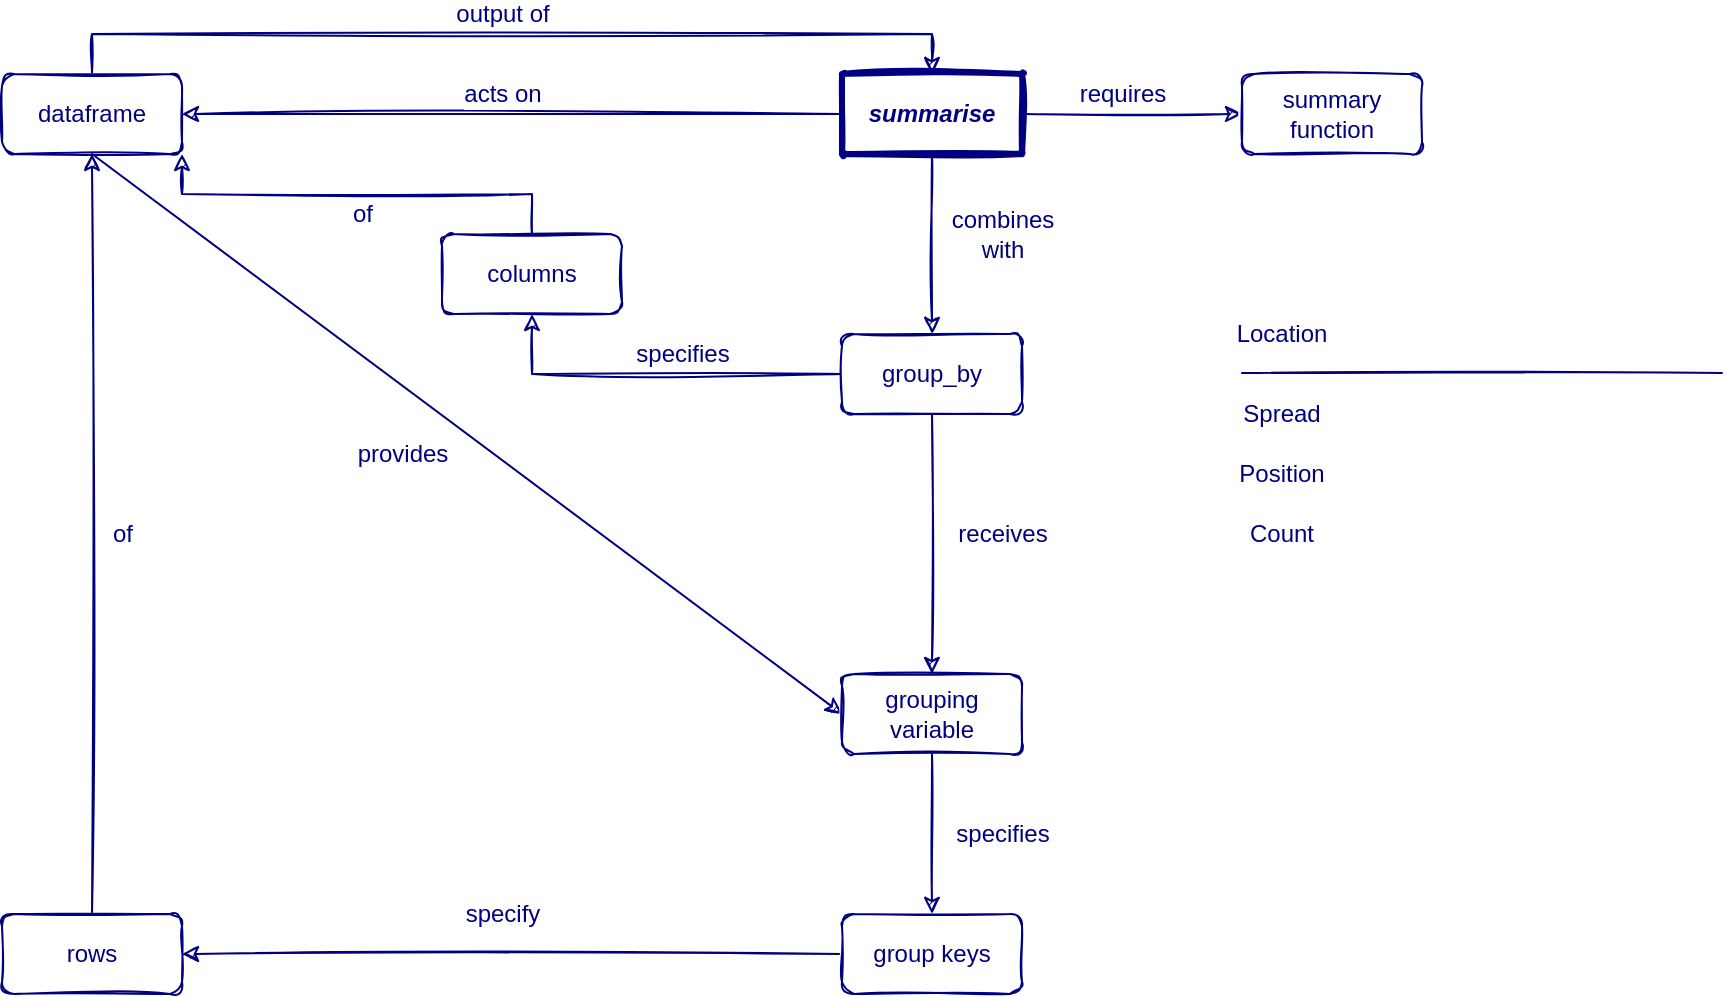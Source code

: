 <mxfile version="13.6.6" type="github">
  <diagram id="FgS1PKGfFNiu4O3C8QIE" name="Page-1">
    <mxGraphModel dx="1422" dy="768" grid="1" gridSize="10" guides="1" tooltips="1" connect="1" arrows="1" fold="1" page="1" pageScale="1" pageWidth="1169" pageHeight="827" math="0" shadow="0">
      <root>
        <mxCell id="0" />
        <mxCell id="1" parent="0" />
        <mxCell id="D3_g7tFATAiRQ8DUnqoQ-7" value="&lt;div&gt;combines&lt;/div&gt;&lt;div&gt;with&lt;/div&gt;" style="edgeStyle=orthogonalEdgeStyle;rounded=0;sketch=1;orthogonalLoop=1;jettySize=auto;html=1;exitX=0.5;exitY=1;exitDx=0;exitDy=0;endArrow=classic;endFill=1;strokeColor=#000080;fontFamily=Helvetica;fontSize=12;fontColor=#000080;" edge="1" parent="1" source="0yjArLSf2atDx_hs_2Yu-1" target="D3_g7tFATAiRQ8DUnqoQ-8">
          <mxGeometry x="-0.111" y="35" relative="1" as="geometry">
            <mxPoint x="823" y="360" as="targetPoint" />
            <mxPoint as="offset" />
          </mxGeometry>
        </mxCell>
        <mxCell id="D3_g7tFATAiRQ8DUnqoQ-30" value="acts on" style="edgeStyle=none;rounded=0;sketch=1;orthogonalLoop=1;jettySize=auto;html=1;exitX=0;exitY=0.5;exitDx=0;exitDy=0;entryX=1;entryY=0.5;entryDx=0;entryDy=0;endArrow=classic;endFill=1;strokeColor=#000080;fontFamily=Helvetica;fontSize=12;fontColor=#000080;" edge="1" parent="1" source="0yjArLSf2atDx_hs_2Yu-1" target="0yjArLSf2atDx_hs_2Yu-3">
          <mxGeometry x="0.03" y="-10" relative="1" as="geometry">
            <mxPoint as="offset" />
          </mxGeometry>
        </mxCell>
        <mxCell id="D3_g7tFATAiRQ8DUnqoQ-49" value="requires" style="edgeStyle=orthogonalEdgeStyle;rounded=0;sketch=1;orthogonalLoop=1;jettySize=auto;html=1;exitX=1;exitY=0.5;exitDx=0;exitDy=0;endArrow=classic;endFill=1;strokeColor=#000080;fontFamily=Helvetica;fontSize=12;fontColor=#000080;" edge="1" parent="1" source="0yjArLSf2atDx_hs_2Yu-1" target="0yjArLSf2atDx_hs_2Yu-13">
          <mxGeometry x="-0.091" y="10" relative="1" as="geometry">
            <mxPoint as="offset" />
          </mxGeometry>
        </mxCell>
        <mxCell id="0yjArLSf2atDx_hs_2Yu-1" value="&lt;div style=&quot;font-size: 12px;&quot;&gt;summarise&lt;/div&gt;" style="rounded=1;whiteSpace=wrap;html=1;sketch=1;strokeColor=#000080;fontFamily=Helvetica;strokeWidth=3;fontColor=#000080;fontStyle=3;fontSize=12;arcSize=0;" parent="1" vertex="1">
          <mxGeometry x="540" y="80" width="90" height="40" as="geometry" />
        </mxCell>
        <mxCell id="0yjArLSf2atDx_hs_2Yu-6" style="edgeStyle=orthogonalEdgeStyle;rounded=0;sketch=1;orthogonalLoop=1;jettySize=auto;html=1;exitX=1;exitY=0.5;exitDx=0;exitDy=0;entryX=1;entryY=0.5;entryDx=0;entryDy=0;strokeColor=#000080;fontFamily=Helvetica;fontColor=#000080;fontSize=12;" parent="1" source="0yjArLSf2atDx_hs_2Yu-3" target="0yjArLSf2atDx_hs_2Yu-3" edge="1">
          <mxGeometry relative="1" as="geometry" />
        </mxCell>
        <mxCell id="D3_g7tFATAiRQ8DUnqoQ-35" value="provides" style="edgeStyle=none;rounded=0;sketch=1;orthogonalLoop=1;jettySize=auto;html=1;exitX=0.5;exitY=1;exitDx=0;exitDy=0;entryX=0;entryY=0.5;entryDx=0;entryDy=0;endArrow=classic;endFill=1;strokeColor=#000080;fontFamily=Helvetica;fontSize=12;fontColor=#000080;" edge="1" parent="1" source="0yjArLSf2atDx_hs_2Yu-3" target="D3_g7tFATAiRQ8DUnqoQ-12">
          <mxGeometry x="-0.086" y="-27" relative="1" as="geometry">
            <mxPoint as="offset" />
          </mxGeometry>
        </mxCell>
        <mxCell id="D3_g7tFATAiRQ8DUnqoQ-38" value="output of" style="edgeStyle=orthogonalEdgeStyle;rounded=0;sketch=1;orthogonalLoop=1;jettySize=auto;html=1;exitX=0.5;exitY=0;exitDx=0;exitDy=0;entryX=0.5;entryY=0;entryDx=0;entryDy=0;endArrow=classic;endFill=1;strokeColor=#000080;fontFamily=Helvetica;fontSize=12;fontColor=#000080;" edge="1" parent="1" source="0yjArLSf2atDx_hs_2Yu-3" target="0yjArLSf2atDx_hs_2Yu-1">
          <mxGeometry x="-0.022" y="10" relative="1" as="geometry">
            <mxPoint as="offset" />
          </mxGeometry>
        </mxCell>
        <mxCell id="0yjArLSf2atDx_hs_2Yu-3" value="&lt;div style=&quot;font-size: 12px;&quot;&gt;dataframe&lt;/div&gt;" style="rounded=1;whiteSpace=wrap;html=1;sketch=1;strokeColor=#000080;fontFamily=Helvetica;strokeWidth=1;fontColor=#000080;fontStyle=0;fontSize=12;" parent="1" vertex="1">
          <mxGeometry x="120" y="80" width="90" height="40" as="geometry" />
        </mxCell>
        <mxCell id="0yjArLSf2atDx_hs_2Yu-13" value="summary function" style="whiteSpace=wrap;html=1;rounded=1;fontColor=#000080;fontStyle=0;strokeColor=#000080;strokeWidth=1;sketch=1;fontSize=12;" parent="1" vertex="1">
          <mxGeometry x="740" y="80" width="90" height="40" as="geometry" />
        </mxCell>
        <mxCell id="D3_g7tFATAiRQ8DUnqoQ-13" value="&lt;div&gt;receives&lt;/div&gt;" style="rounded=0;sketch=1;orthogonalLoop=1;jettySize=auto;html=1;endArrow=classic;endFill=1;strokeColor=#000080;fontFamily=Helvetica;fontSize=12;fontColor=#000080;entryX=0.5;entryY=0;entryDx=0;entryDy=0;" edge="1" parent="1" source="D3_g7tFATAiRQ8DUnqoQ-8" target="D3_g7tFATAiRQ8DUnqoQ-12">
          <mxGeometry x="-0.077" y="35" relative="1" as="geometry">
            <mxPoint as="offset" />
          </mxGeometry>
        </mxCell>
        <mxCell id="D3_g7tFATAiRQ8DUnqoQ-51" value="specifies" style="edgeStyle=orthogonalEdgeStyle;rounded=0;sketch=1;orthogonalLoop=1;jettySize=auto;html=1;exitX=0;exitY=0.5;exitDx=0;exitDy=0;endArrow=classic;endFill=1;strokeColor=#000080;fontFamily=Helvetica;fontSize=12;fontColor=#000080;" edge="1" parent="1" source="D3_g7tFATAiRQ8DUnqoQ-8" target="D3_g7tFATAiRQ8DUnqoQ-50">
          <mxGeometry x="0.784" y="-75" relative="1" as="geometry">
            <mxPoint as="offset" />
          </mxGeometry>
        </mxCell>
        <mxCell id="D3_g7tFATAiRQ8DUnqoQ-8" value="group_by" style="rounded=1;whiteSpace=wrap;html=1;sketch=1;strokeColor=#000080;strokeWidth=1;fontSize=12;fontColor=#000080;" vertex="1" parent="1">
          <mxGeometry x="540" y="210" width="90" height="40" as="geometry" />
        </mxCell>
        <mxCell id="D3_g7tFATAiRQ8DUnqoQ-44" value="specifies" style="edgeStyle=orthogonalEdgeStyle;rounded=0;sketch=1;orthogonalLoop=1;jettySize=auto;html=1;exitX=0.5;exitY=1;exitDx=0;exitDy=0;endArrow=classic;endFill=1;strokeColor=#000080;fontFamily=Helvetica;fontSize=12;fontColor=#000080;" edge="1" parent="1" source="D3_g7tFATAiRQ8DUnqoQ-12" target="D3_g7tFATAiRQ8DUnqoQ-24">
          <mxGeometry y="35" relative="1" as="geometry">
            <mxPoint as="offset" />
          </mxGeometry>
        </mxCell>
        <mxCell id="D3_g7tFATAiRQ8DUnqoQ-12" value="&lt;div&gt;grouping&lt;/div&gt;&lt;div&gt;variable&lt;br&gt;&lt;/div&gt;" style="whiteSpace=wrap;html=1;rounded=1;fontColor=#000080;strokeColor=#000080;strokeWidth=1;sketch=1;" vertex="1" parent="1">
          <mxGeometry x="540" y="380" width="90" height="40" as="geometry" />
        </mxCell>
        <mxCell id="D3_g7tFATAiRQ8DUnqoQ-42" value="of" style="edgeStyle=orthogonalEdgeStyle;rounded=0;sketch=1;orthogonalLoop=1;jettySize=auto;html=1;exitX=0.5;exitY=0;exitDx=0;exitDy=0;endArrow=classic;endFill=1;strokeColor=#000080;fontFamily=Helvetica;fontSize=12;fontColor=#000080;" edge="1" parent="1" source="D3_g7tFATAiRQ8DUnqoQ-20" target="0yjArLSf2atDx_hs_2Yu-3">
          <mxGeometry y="-15" relative="1" as="geometry">
            <mxPoint as="offset" />
          </mxGeometry>
        </mxCell>
        <mxCell id="D3_g7tFATAiRQ8DUnqoQ-20" value="rows" style="rounded=1;whiteSpace=wrap;html=1;sketch=1;strokeColor=#000080;strokeWidth=1;fontSize=12;fontColor=#000080;" vertex="1" parent="1">
          <mxGeometry x="120" y="500" width="90" height="40" as="geometry" />
        </mxCell>
        <mxCell id="D3_g7tFATAiRQ8DUnqoQ-41" value="specify" style="edgeStyle=orthogonalEdgeStyle;rounded=0;sketch=1;orthogonalLoop=1;jettySize=auto;html=1;exitX=0;exitY=0.5;exitDx=0;exitDy=0;entryX=1;entryY=0.5;entryDx=0;entryDy=0;endArrow=classic;endFill=1;strokeColor=#000080;fontFamily=Helvetica;fontSize=12;fontColor=#000080;" edge="1" parent="1" source="D3_g7tFATAiRQ8DUnqoQ-24" target="D3_g7tFATAiRQ8DUnqoQ-20">
          <mxGeometry x="0.03" y="-20" relative="1" as="geometry">
            <mxPoint as="offset" />
          </mxGeometry>
        </mxCell>
        <mxCell id="D3_g7tFATAiRQ8DUnqoQ-24" value="group keys" style="rounded=1;whiteSpace=wrap;html=1;sketch=1;strokeColor=#000080;strokeWidth=1;fontSize=12;fontColor=#000080;" vertex="1" parent="1">
          <mxGeometry x="540" y="500" width="90" height="40" as="geometry" />
        </mxCell>
        <mxCell id="D3_g7tFATAiRQ8DUnqoQ-52" value="of" style="rounded=0;sketch=1;orthogonalLoop=1;jettySize=auto;html=1;exitX=0.5;exitY=0;exitDx=0;exitDy=0;entryX=1;entryY=1;entryDx=0;entryDy=0;endArrow=classic;endFill=1;strokeColor=#000080;fontFamily=Helvetica;fontSize=12;fontColor=#000080;edgeStyle=orthogonalEdgeStyle;" edge="1" parent="1" source="D3_g7tFATAiRQ8DUnqoQ-50" target="0yjArLSf2atDx_hs_2Yu-3">
          <mxGeometry x="-0.023" y="10" relative="1" as="geometry">
            <mxPoint x="340" y="120" as="sourcePoint" />
            <mxPoint as="offset" />
          </mxGeometry>
        </mxCell>
        <mxCell id="D3_g7tFATAiRQ8DUnqoQ-50" value="columns" style="rounded=1;whiteSpace=wrap;html=1;sketch=1;strokeColor=#000080;strokeWidth=1;fontSize=12;fontColor=#000080;" vertex="1" parent="1">
          <mxGeometry x="340" y="160" width="90" height="40" as="geometry" />
        </mxCell>
        <mxCell id="D3_g7tFATAiRQ8DUnqoQ-55" value="" style="endArrow=none;html=1;strokeColor=#000080;fontFamily=Helvetica;fontSize=12;fontColor=#000080;sketch=1;" edge="1" parent="1">
          <mxGeometry width="50" height="50" relative="1" as="geometry">
            <mxPoint x="740" y="229.5" as="sourcePoint" />
            <mxPoint x="980" y="229.5" as="targetPoint" />
          </mxGeometry>
        </mxCell>
        <mxCell id="D3_g7tFATAiRQ8DUnqoQ-56" value="Location" style="text;html=1;strokeColor=none;fillColor=none;align=center;verticalAlign=middle;whiteSpace=wrap;rounded=0;sketch=1;fontSize=12;fontColor=#000080;" vertex="1" parent="1">
          <mxGeometry x="740" y="200" width="40" height="20" as="geometry" />
        </mxCell>
        <mxCell id="D3_g7tFATAiRQ8DUnqoQ-57" value="Spread" style="text;html=1;strokeColor=none;fillColor=none;align=center;verticalAlign=middle;whiteSpace=wrap;rounded=0;sketch=1;fontSize=12;fontColor=#000080;" vertex="1" parent="1">
          <mxGeometry x="740" y="240" width="40" height="20" as="geometry" />
        </mxCell>
        <mxCell id="D3_g7tFATAiRQ8DUnqoQ-58" value="Position" style="text;html=1;strokeColor=none;fillColor=none;align=center;verticalAlign=middle;whiteSpace=wrap;rounded=0;sketch=1;fontSize=12;fontColor=#000080;" vertex="1" parent="1">
          <mxGeometry x="740" y="270" width="40" height="20" as="geometry" />
        </mxCell>
        <mxCell id="D3_g7tFATAiRQ8DUnqoQ-59" value="Count" style="text;html=1;strokeColor=none;fillColor=none;align=center;verticalAlign=middle;whiteSpace=wrap;rounded=0;sketch=1;fontSize=12;fontColor=#000080;" vertex="1" parent="1">
          <mxGeometry x="740" y="300" width="40" height="20" as="geometry" />
        </mxCell>
      </root>
    </mxGraphModel>
  </diagram>
</mxfile>
